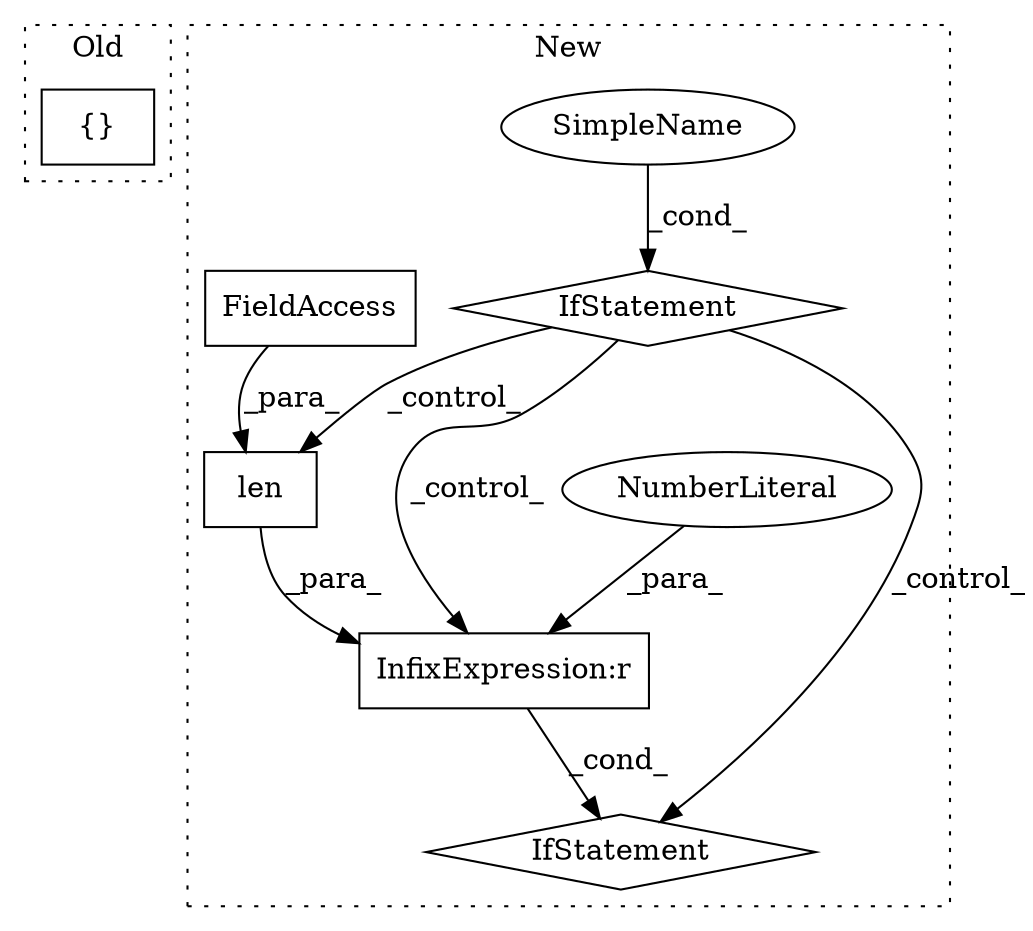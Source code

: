 digraph G {
subgraph cluster0 {
1 [label="{}" a="4" s="1853,1868" l="1,1" shape="box"];
label = "Old";
style="dotted";
}
subgraph cluster1 {
2 [label="len" a="32" s="1845,1859" l="4,1" shape="box"];
3 [label="InfixExpression:r" a="27" s="1860" l="4" shape="box"];
4 [label="IfStatement" a="25" s="1841,1865" l="4,2" shape="diamond"];
5 [label="NumberLiteral" a="34" s="1864" l="1" shape="ellipse"];
6 [label="FieldAccess" a="22" s="1849" l="10" shape="box"];
7 [label="SimpleName" a="42" s="" l="" shape="ellipse"];
8 [label="IfStatement" a="25" s="1721,1745" l="4,2" shape="diamond"];
label = "New";
style="dotted";
}
2 -> 3 [label="_para_"];
3 -> 4 [label="_cond_"];
5 -> 3 [label="_para_"];
6 -> 2 [label="_para_"];
7 -> 8 [label="_cond_"];
8 -> 3 [label="_control_"];
8 -> 2 [label="_control_"];
8 -> 4 [label="_control_"];
}